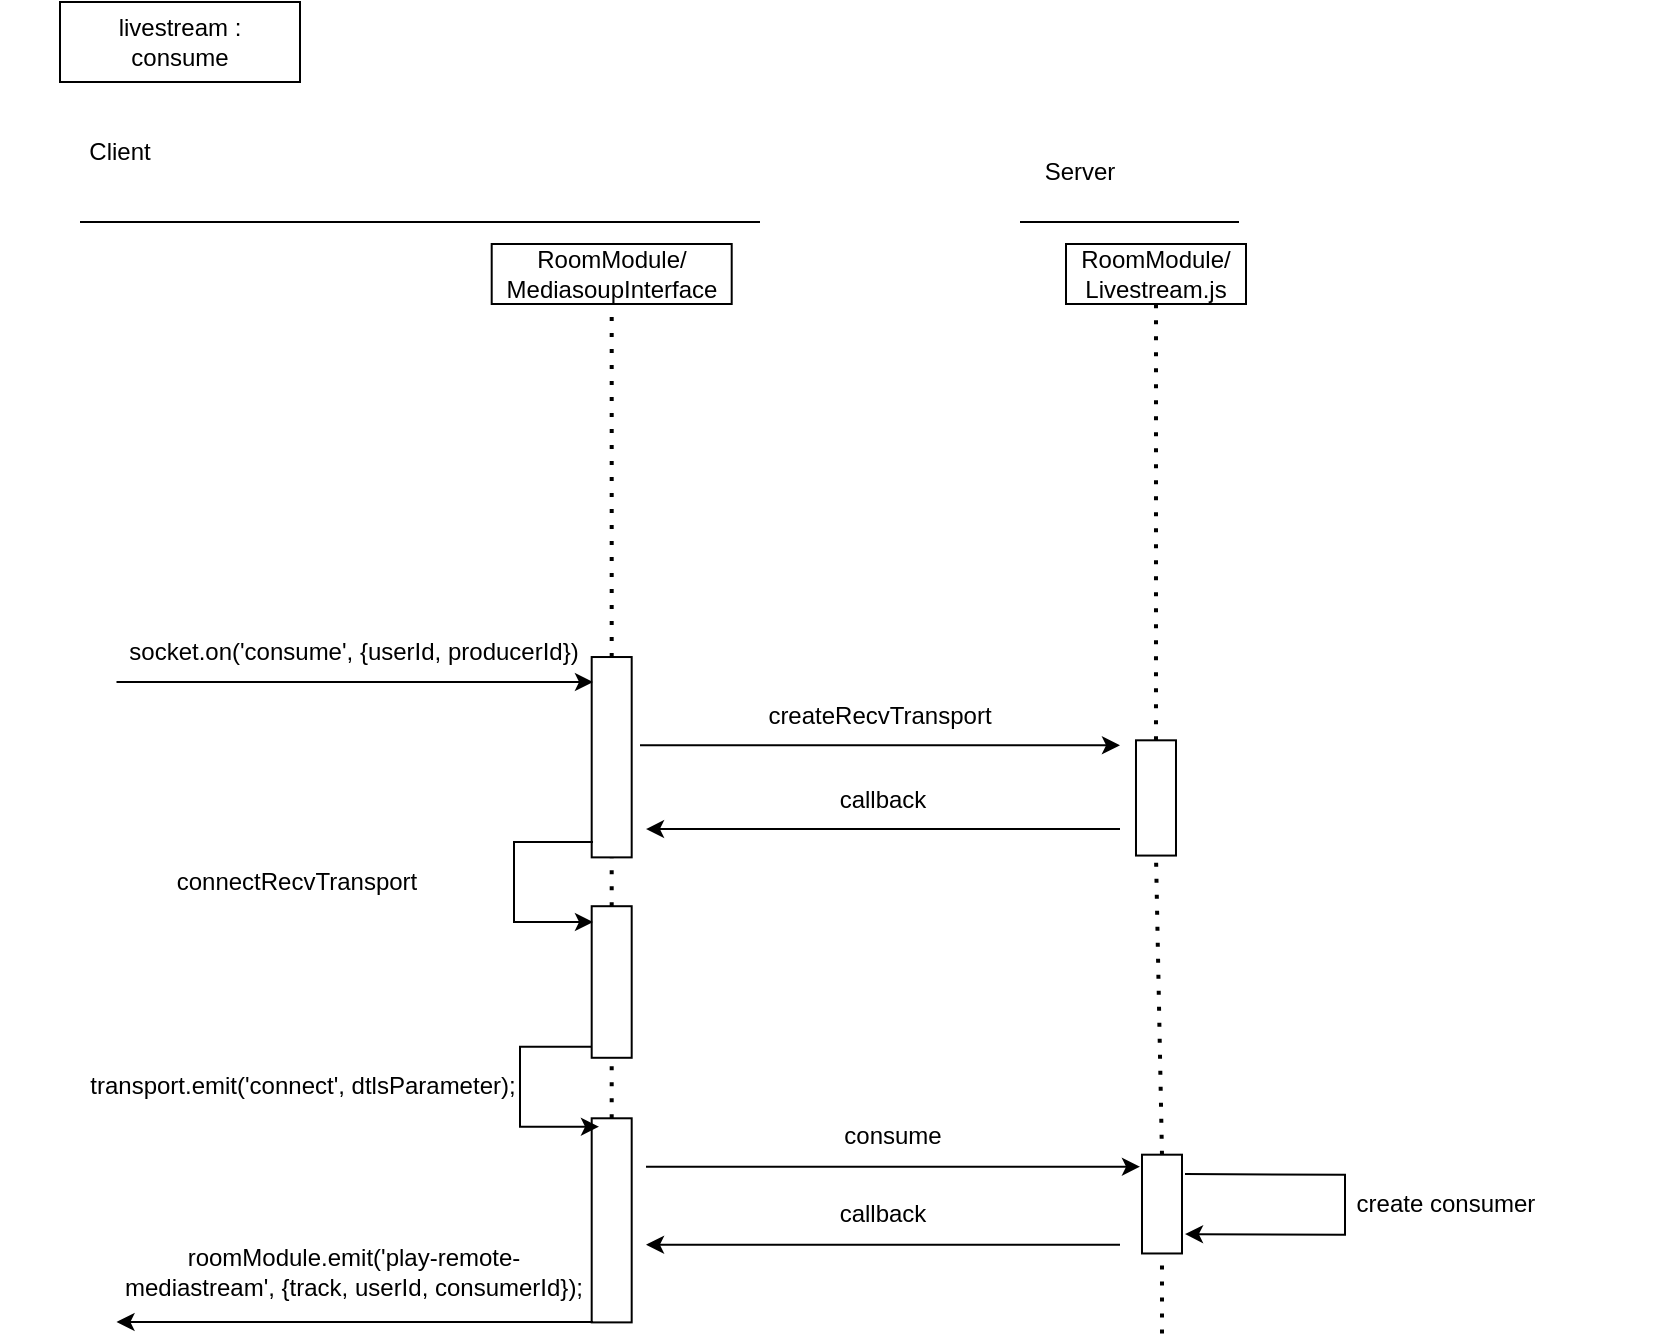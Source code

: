 <mxfile version="20.8.23" type="github">
  <diagram id="Z87XCZslrCXwQrkr19RX" name="Page-1">
    <mxGraphModel dx="2876" dy="1010" grid="1" gridSize="10" guides="1" tooltips="1" connect="1" arrows="1" fold="1" page="1" pageScale="1" pageWidth="827" pageHeight="1169" math="0" shadow="0">
      <root>
        <mxCell id="0" />
        <mxCell id="1" parent="0" />
        <mxCell id="3E0iWw752qiQZYeKXhpK-32" value="transport.emit(&#39;connect&#39;, dtlsParameter);" style="text;strokeColor=none;align=center;fillColor=none;html=1;verticalAlign=middle;whiteSpace=wrap;rounded=0;" parent="1" vertex="1">
          <mxGeometry x="-637" y="592.35" width="296.5" height="40" as="geometry" />
        </mxCell>
        <mxCell id="VE9qQbwJ7asa3l0-s3IV-39" value="" style="rounded=0;whiteSpace=wrap;html=1;" parent="1" vertex="1">
          <mxGeometry x="-610" y="70" width="120" height="40" as="geometry" />
        </mxCell>
        <mxCell id="VE9qQbwJ7asa3l0-s3IV-41" value="RoomModule/&lt;br&gt;Livestream.js" style="rounded=0;whiteSpace=wrap;html=1;" parent="1" vertex="1">
          <mxGeometry x="-107" y="191" width="90" height="30" as="geometry" />
        </mxCell>
        <mxCell id="VE9qQbwJ7asa3l0-s3IV-44" value="" style="endArrow=none;html=1;rounded=0;" parent="1" edge="1">
          <mxGeometry width="50" height="50" relative="1" as="geometry">
            <mxPoint x="-600" y="180" as="sourcePoint" />
            <mxPoint x="-260" y="180" as="targetPoint" />
          </mxGeometry>
        </mxCell>
        <mxCell id="VE9qQbwJ7asa3l0-s3IV-45" value="" style="endArrow=none;html=1;rounded=0;" parent="1" edge="1">
          <mxGeometry width="50" height="50" relative="1" as="geometry">
            <mxPoint x="-130" y="180" as="sourcePoint" />
            <mxPoint x="-20.5" y="180" as="targetPoint" />
          </mxGeometry>
        </mxCell>
        <mxCell id="VE9qQbwJ7asa3l0-s3IV-46" value="Client" style="text;strokeColor=none;align=center;fillColor=none;html=1;verticalAlign=middle;whiteSpace=wrap;rounded=0;" parent="1" vertex="1">
          <mxGeometry x="-610" y="130" width="60" height="30" as="geometry" />
        </mxCell>
        <mxCell id="VE9qQbwJ7asa3l0-s3IV-47" value="Server" style="text;strokeColor=none;align=center;fillColor=none;html=1;verticalAlign=middle;whiteSpace=wrap;rounded=0;" parent="1" vertex="1">
          <mxGeometry x="-130" y="140" width="60" height="30" as="geometry" />
        </mxCell>
        <mxCell id="VE9qQbwJ7asa3l0-s3IV-49" value="livestream :&lt;br&gt;consume" style="text;strokeColor=none;align=center;fillColor=none;html=1;verticalAlign=middle;whiteSpace=wrap;rounded=0;" parent="1" vertex="1">
          <mxGeometry x="-600" y="75" width="100" height="30" as="geometry" />
        </mxCell>
        <mxCell id="VE9qQbwJ7asa3l0-s3IV-75" value="" style="rounded=0;whiteSpace=wrap;html=1;rotation=90;" parent="1" vertex="1">
          <mxGeometry x="-90.82" y="457.97" width="57.63" height="20" as="geometry" />
        </mxCell>
        <mxCell id="3E0iWw752qiQZYeKXhpK-3" value="RoomModule/&lt;br&gt;MediasoupInterface" style="rounded=0;whiteSpace=wrap;html=1;" parent="1" vertex="1">
          <mxGeometry x="-394.15" y="191" width="120" height="30" as="geometry" />
        </mxCell>
        <mxCell id="3E0iWw752qiQZYeKXhpK-4" value="" style="endArrow=none;dashed=1;html=1;dashPattern=1 3;strokeWidth=2;rounded=0;entryX=0.5;entryY=1;entryDx=0;entryDy=0;startArrow=none;exitX=0;exitY=0.5;exitDx=0;exitDy=0;" parent="1" source="3E0iWw752qiQZYeKXhpK-5" target="3E0iWw752qiQZYeKXhpK-3" edge="1">
          <mxGeometry width="50" height="50" relative="1" as="geometry">
            <mxPoint x="-334.15" y="295.5" as="sourcePoint" />
            <mxPoint x="-332.4" y="280" as="targetPoint" />
          </mxGeometry>
        </mxCell>
        <mxCell id="3E0iWw752qiQZYeKXhpK-5" value="" style="rounded=0;whiteSpace=wrap;html=1;rotation=90;spacing=4;" parent="1" vertex="1">
          <mxGeometry x="-384.24" y="437.6" width="100.17" height="20" as="geometry" />
        </mxCell>
        <mxCell id="3E0iWw752qiQZYeKXhpK-14" value="socket.on(&#39;consume&#39;, {userId, producerId})" style="text;strokeColor=none;align=center;fillColor=none;html=1;verticalAlign=middle;whiteSpace=wrap;rounded=0;" parent="1" vertex="1">
          <mxGeometry x="-581.75" y="380" width="238.25" height="30" as="geometry" />
        </mxCell>
        <mxCell id="3E0iWw752qiQZYeKXhpK-13" value="" style="endArrow=none;html=1;rounded=0;exitX=1;exitY=1;exitDx=0;exitDy=0;entryX=0;entryY=1;entryDx=0;entryDy=0;startArrow=classic;startFill=1;endFill=0;" parent="1" source="3E0iWw752qiQZYeKXhpK-14" target="3E0iWw752qiQZYeKXhpK-14" edge="1">
          <mxGeometry width="50" height="50" relative="1" as="geometry">
            <mxPoint x="-511.75" y="440" as="sourcePoint" />
            <mxPoint x="-671.75" y="440" as="targetPoint" />
          </mxGeometry>
        </mxCell>
        <mxCell id="3E0iWw752qiQZYeKXhpK-16" value="createRecvTransport" style="text;strokeColor=none;align=center;fillColor=none;html=1;verticalAlign=middle;whiteSpace=wrap;rounded=0;" parent="1" vertex="1">
          <mxGeometry x="-320" y="411.65" width="240" height="30" as="geometry" />
        </mxCell>
        <mxCell id="3E0iWw752qiQZYeKXhpK-17" value="" style="endArrow=classic;html=1;rounded=0;exitX=0;exitY=1;exitDx=0;exitDy=0;entryX=1;entryY=1;entryDx=0;entryDy=0;" parent="1" source="3E0iWw752qiQZYeKXhpK-16" target="3E0iWw752qiQZYeKXhpK-16" edge="1">
          <mxGeometry width="50" height="50" relative="1" as="geometry">
            <mxPoint x="-410" y="460" as="sourcePoint" />
            <mxPoint x="-360" y="410" as="targetPoint" />
          </mxGeometry>
        </mxCell>
        <mxCell id="3E0iWw752qiQZYeKXhpK-18" value="" style="endArrow=classic;html=1;rounded=0;exitX=1;exitY=1;exitDx=0;exitDy=0;entryX=0;entryY=1;entryDx=0;entryDy=0;" parent="1" source="3E0iWw752qiQZYeKXhpK-19" target="3E0iWw752qiQZYeKXhpK-19" edge="1">
          <mxGeometry width="50" height="50" relative="1" as="geometry">
            <mxPoint x="83.0" y="584.0" as="sourcePoint" />
            <mxPoint x="-317" y="584.0" as="targetPoint" />
          </mxGeometry>
        </mxCell>
        <mxCell id="3E0iWw752qiQZYeKXhpK-19" value="callback" style="text;strokeColor=none;align=center;fillColor=none;html=1;verticalAlign=middle;whiteSpace=wrap;rounded=0;" parent="1" vertex="1">
          <mxGeometry x="-317" y="453.53" width="237" height="30" as="geometry" />
        </mxCell>
        <mxCell id="3E0iWw752qiQZYeKXhpK-21" value="consume" style="text;strokeColor=none;align=center;fillColor=none;html=1;verticalAlign=middle;whiteSpace=wrap;rounded=0;" parent="1" vertex="1">
          <mxGeometry x="-317" y="622.35" width="247" height="30" as="geometry" />
        </mxCell>
        <mxCell id="3E0iWw752qiQZYeKXhpK-22" value="" style="endArrow=classic;html=1;rounded=0;exitX=0;exitY=1;exitDx=0;exitDy=0;entryX=1;entryY=1;entryDx=0;entryDy=0;" parent="1" source="3E0iWw752qiQZYeKXhpK-21" target="3E0iWw752qiQZYeKXhpK-21" edge="1">
          <mxGeometry width="50" height="50" relative="1" as="geometry">
            <mxPoint x="-407" y="552.35" as="sourcePoint" />
            <mxPoint x="-357" y="502.35" as="targetPoint" />
          </mxGeometry>
        </mxCell>
        <mxCell id="3E0iWw752qiQZYeKXhpK-23" value="" style="rounded=0;whiteSpace=wrap;html=1;rotation=90;" parent="1" vertex="1">
          <mxGeometry x="-83.7" y="661.04" width="49.39" height="20" as="geometry" />
        </mxCell>
        <mxCell id="3E0iWw752qiQZYeKXhpK-24" value="&amp;nbsp; &amp;nbsp; &amp;nbsp; create consumer" style="text;strokeColor=none;align=center;fillColor=none;html=1;verticalAlign=middle;whiteSpace=wrap;rounded=0;" parent="1" vertex="1">
          <mxGeometry x="-47.5" y="656.04" width="240" height="30" as="geometry" />
        </mxCell>
        <mxCell id="3E0iWw752qiQZYeKXhpK-25" value="" style="endArrow=classic;html=1;rounded=0;exitX=0;exitY=0;exitDx=0;exitDy=0;entryX=0;entryY=1;entryDx=0;entryDy=0;" parent="1" source="3E0iWw752qiQZYeKXhpK-24" target="3E0iWw752qiQZYeKXhpK-24" edge="1">
          <mxGeometry width="50" height="50" relative="1" as="geometry">
            <mxPoint x="-567.5" y="552.35" as="sourcePoint" />
            <mxPoint x="-517.5" y="502.35" as="targetPoint" />
            <Array as="points">
              <mxPoint x="32.5" y="656.35" />
              <mxPoint x="32.5" y="686.35" />
            </Array>
          </mxGeometry>
        </mxCell>
        <mxCell id="3E0iWw752qiQZYeKXhpK-27" value="callback" style="text;strokeColor=none;align=center;fillColor=none;html=1;verticalAlign=middle;whiteSpace=wrap;rounded=0;" parent="1" vertex="1">
          <mxGeometry x="-317" y="661.35" width="237" height="30" as="geometry" />
        </mxCell>
        <mxCell id="3E0iWw752qiQZYeKXhpK-28" value="" style="endArrow=classic;html=1;rounded=0;exitX=1;exitY=1;exitDx=0;exitDy=0;entryX=0;entryY=1;entryDx=0;entryDy=0;" parent="1" source="3E0iWw752qiQZYeKXhpK-27" target="3E0iWw752qiQZYeKXhpK-27" edge="1">
          <mxGeometry width="50" height="50" relative="1" as="geometry">
            <mxPoint x="-407" y="552.35" as="sourcePoint" />
            <mxPoint x="-357" y="502.35" as="targetPoint" />
          </mxGeometry>
        </mxCell>
        <mxCell id="3E0iWw752qiQZYeKXhpK-29" value="" style="rounded=0;whiteSpace=wrap;html=1;rotation=90;spacing=4;" parent="1" vertex="1">
          <mxGeometry x="-385.18" y="669.17" width="102.05" height="20" as="geometry" />
        </mxCell>
        <mxCell id="3E0iWw752qiQZYeKXhpK-30" value="" style="endArrow=classic;html=1;rounded=0;exitX=1;exitY=0;exitDx=0;exitDy=0;entryX=1;entryY=1;entryDx=0;entryDy=0;" parent="1" source="3E0iWw752qiQZYeKXhpK-32" target="3E0iWw752qiQZYeKXhpK-32" edge="1">
          <mxGeometry width="50" height="50" relative="1" as="geometry">
            <mxPoint x="-410" y="442.35" as="sourcePoint" />
            <mxPoint x="-360" y="392.35" as="targetPoint" />
            <Array as="points">
              <mxPoint x="-380" y="592.35" />
              <mxPoint x="-380" y="632.35" />
            </Array>
          </mxGeometry>
        </mxCell>
        <mxCell id="3E0iWw752qiQZYeKXhpK-46" value="" style="rounded=0;whiteSpace=wrap;html=1;rotation=90;spacing=4;" parent="1" vertex="1">
          <mxGeometry x="-372.05" y="550" width="75.79" height="20" as="geometry" />
        </mxCell>
        <mxCell id="3E0iWw752qiQZYeKXhpK-47" value="connectRecvTransport" style="text;strokeColor=none;align=center;fillColor=none;html=1;verticalAlign=middle;whiteSpace=wrap;rounded=0;" parent="1" vertex="1">
          <mxGeometry x="-640" y="490" width="296.5" height="40" as="geometry" />
        </mxCell>
        <mxCell id="3E0iWw752qiQZYeKXhpK-48" value="" style="endArrow=classic;html=1;rounded=0;exitX=1;exitY=0;exitDx=0;exitDy=0;entryX=1;entryY=1;entryDx=0;entryDy=0;" parent="1" source="3E0iWw752qiQZYeKXhpK-47" target="3E0iWw752qiQZYeKXhpK-47" edge="1">
          <mxGeometry width="50" height="50" relative="1" as="geometry">
            <mxPoint x="-413" y="340" as="sourcePoint" />
            <mxPoint x="-363" y="290" as="targetPoint" />
            <Array as="points">
              <mxPoint x="-383" y="490" />
              <mxPoint x="-383" y="530" />
            </Array>
          </mxGeometry>
        </mxCell>
        <mxCell id="3E0iWw752qiQZYeKXhpK-49" value="" style="endArrow=none;dashed=1;html=1;dashPattern=1 3;strokeWidth=2;rounded=0;entryX=1;entryY=0.5;entryDx=0;entryDy=0;exitX=0;exitY=0.5;exitDx=0;exitDy=0;" parent="1" source="3E0iWw752qiQZYeKXhpK-46" target="3E0iWw752qiQZYeKXhpK-5" edge="1">
          <mxGeometry width="50" height="50" relative="1" as="geometry">
            <mxPoint x="-290" y="530" as="sourcePoint" />
            <mxPoint x="-420" y="400" as="targetPoint" />
          </mxGeometry>
        </mxCell>
        <mxCell id="3E0iWw752qiQZYeKXhpK-50" value="" style="endArrow=none;dashed=1;html=1;dashPattern=1 3;strokeWidth=2;rounded=0;entryX=1;entryY=0.5;entryDx=0;entryDy=0;exitX=0;exitY=0.5;exitDx=0;exitDy=0;" parent="1" source="3E0iWw752qiQZYeKXhpK-29" target="3E0iWw752qiQZYeKXhpK-46" edge="1">
          <mxGeometry width="50" height="50" relative="1" as="geometry">
            <mxPoint x="-470" y="450" as="sourcePoint" />
            <mxPoint x="-420" y="400" as="targetPoint" />
          </mxGeometry>
        </mxCell>
        <mxCell id="3E0iWw752qiQZYeKXhpK-52" value="" style="endArrow=none;dashed=1;html=1;dashPattern=1 3;strokeWidth=2;rounded=0;entryX=0.5;entryY=1;entryDx=0;entryDy=0;exitX=0;exitY=0.5;exitDx=0;exitDy=0;" parent="1" source="VE9qQbwJ7asa3l0-s3IV-75" target="VE9qQbwJ7asa3l0-s3IV-41" edge="1">
          <mxGeometry width="50" height="50" relative="1" as="geometry">
            <mxPoint x="-630.5" y="450" as="sourcePoint" />
            <mxPoint x="-580.5" y="400" as="targetPoint" />
          </mxGeometry>
        </mxCell>
        <mxCell id="3E0iWw752qiQZYeKXhpK-53" value="" style="endArrow=none;dashed=1;html=1;dashPattern=1 3;strokeWidth=2;rounded=0;entryX=1;entryY=0.5;entryDx=0;entryDy=0;exitX=0;exitY=0.5;exitDx=0;exitDy=0;" parent="1" source="3E0iWw752qiQZYeKXhpK-23" target="VE9qQbwJ7asa3l0-s3IV-75" edge="1">
          <mxGeometry width="50" height="50" relative="1" as="geometry">
            <mxPoint x="-630.5" y="450" as="sourcePoint" />
            <mxPoint x="-580.5" y="400" as="targetPoint" />
          </mxGeometry>
        </mxCell>
        <mxCell id="3E0iWw752qiQZYeKXhpK-54" value="" style="endArrow=none;dashed=1;html=1;dashPattern=1 3;strokeWidth=2;rounded=0;entryX=1;entryY=0.5;entryDx=0;entryDy=0;exitX=0;exitY=0.5;exitDx=0;exitDy=0;" parent="1" target="3E0iWw752qiQZYeKXhpK-23" edge="1">
          <mxGeometry width="50" height="50" relative="1" as="geometry">
            <mxPoint x="-59" y="735.8" as="sourcePoint" />
            <mxPoint x="-580.5" y="400" as="targetPoint" />
          </mxGeometry>
        </mxCell>
        <mxCell id="nofa-I1AIITvJKStnzYU-1" value="roomModule.emit(&#39;play-remote-mediastream&#39;, {track, userId, consumerId});" style="text;strokeColor=none;align=center;fillColor=none;html=1;verticalAlign=middle;whiteSpace=wrap;rounded=0;" vertex="1" parent="1">
          <mxGeometry x="-581.75" y="680" width="238.25" height="50" as="geometry" />
        </mxCell>
        <mxCell id="nofa-I1AIITvJKStnzYU-2" value="" style="endArrow=classic;html=1;rounded=0;exitX=1;exitY=1;exitDx=0;exitDy=0;entryX=0;entryY=1;entryDx=0;entryDy=0;" edge="1" parent="1" source="nofa-I1AIITvJKStnzYU-1" target="nofa-I1AIITvJKStnzYU-1">
          <mxGeometry width="50" height="50" relative="1" as="geometry">
            <mxPoint x="-400" y="540" as="sourcePoint" />
            <mxPoint x="-350" y="490" as="targetPoint" />
          </mxGeometry>
        </mxCell>
      </root>
    </mxGraphModel>
  </diagram>
</mxfile>

